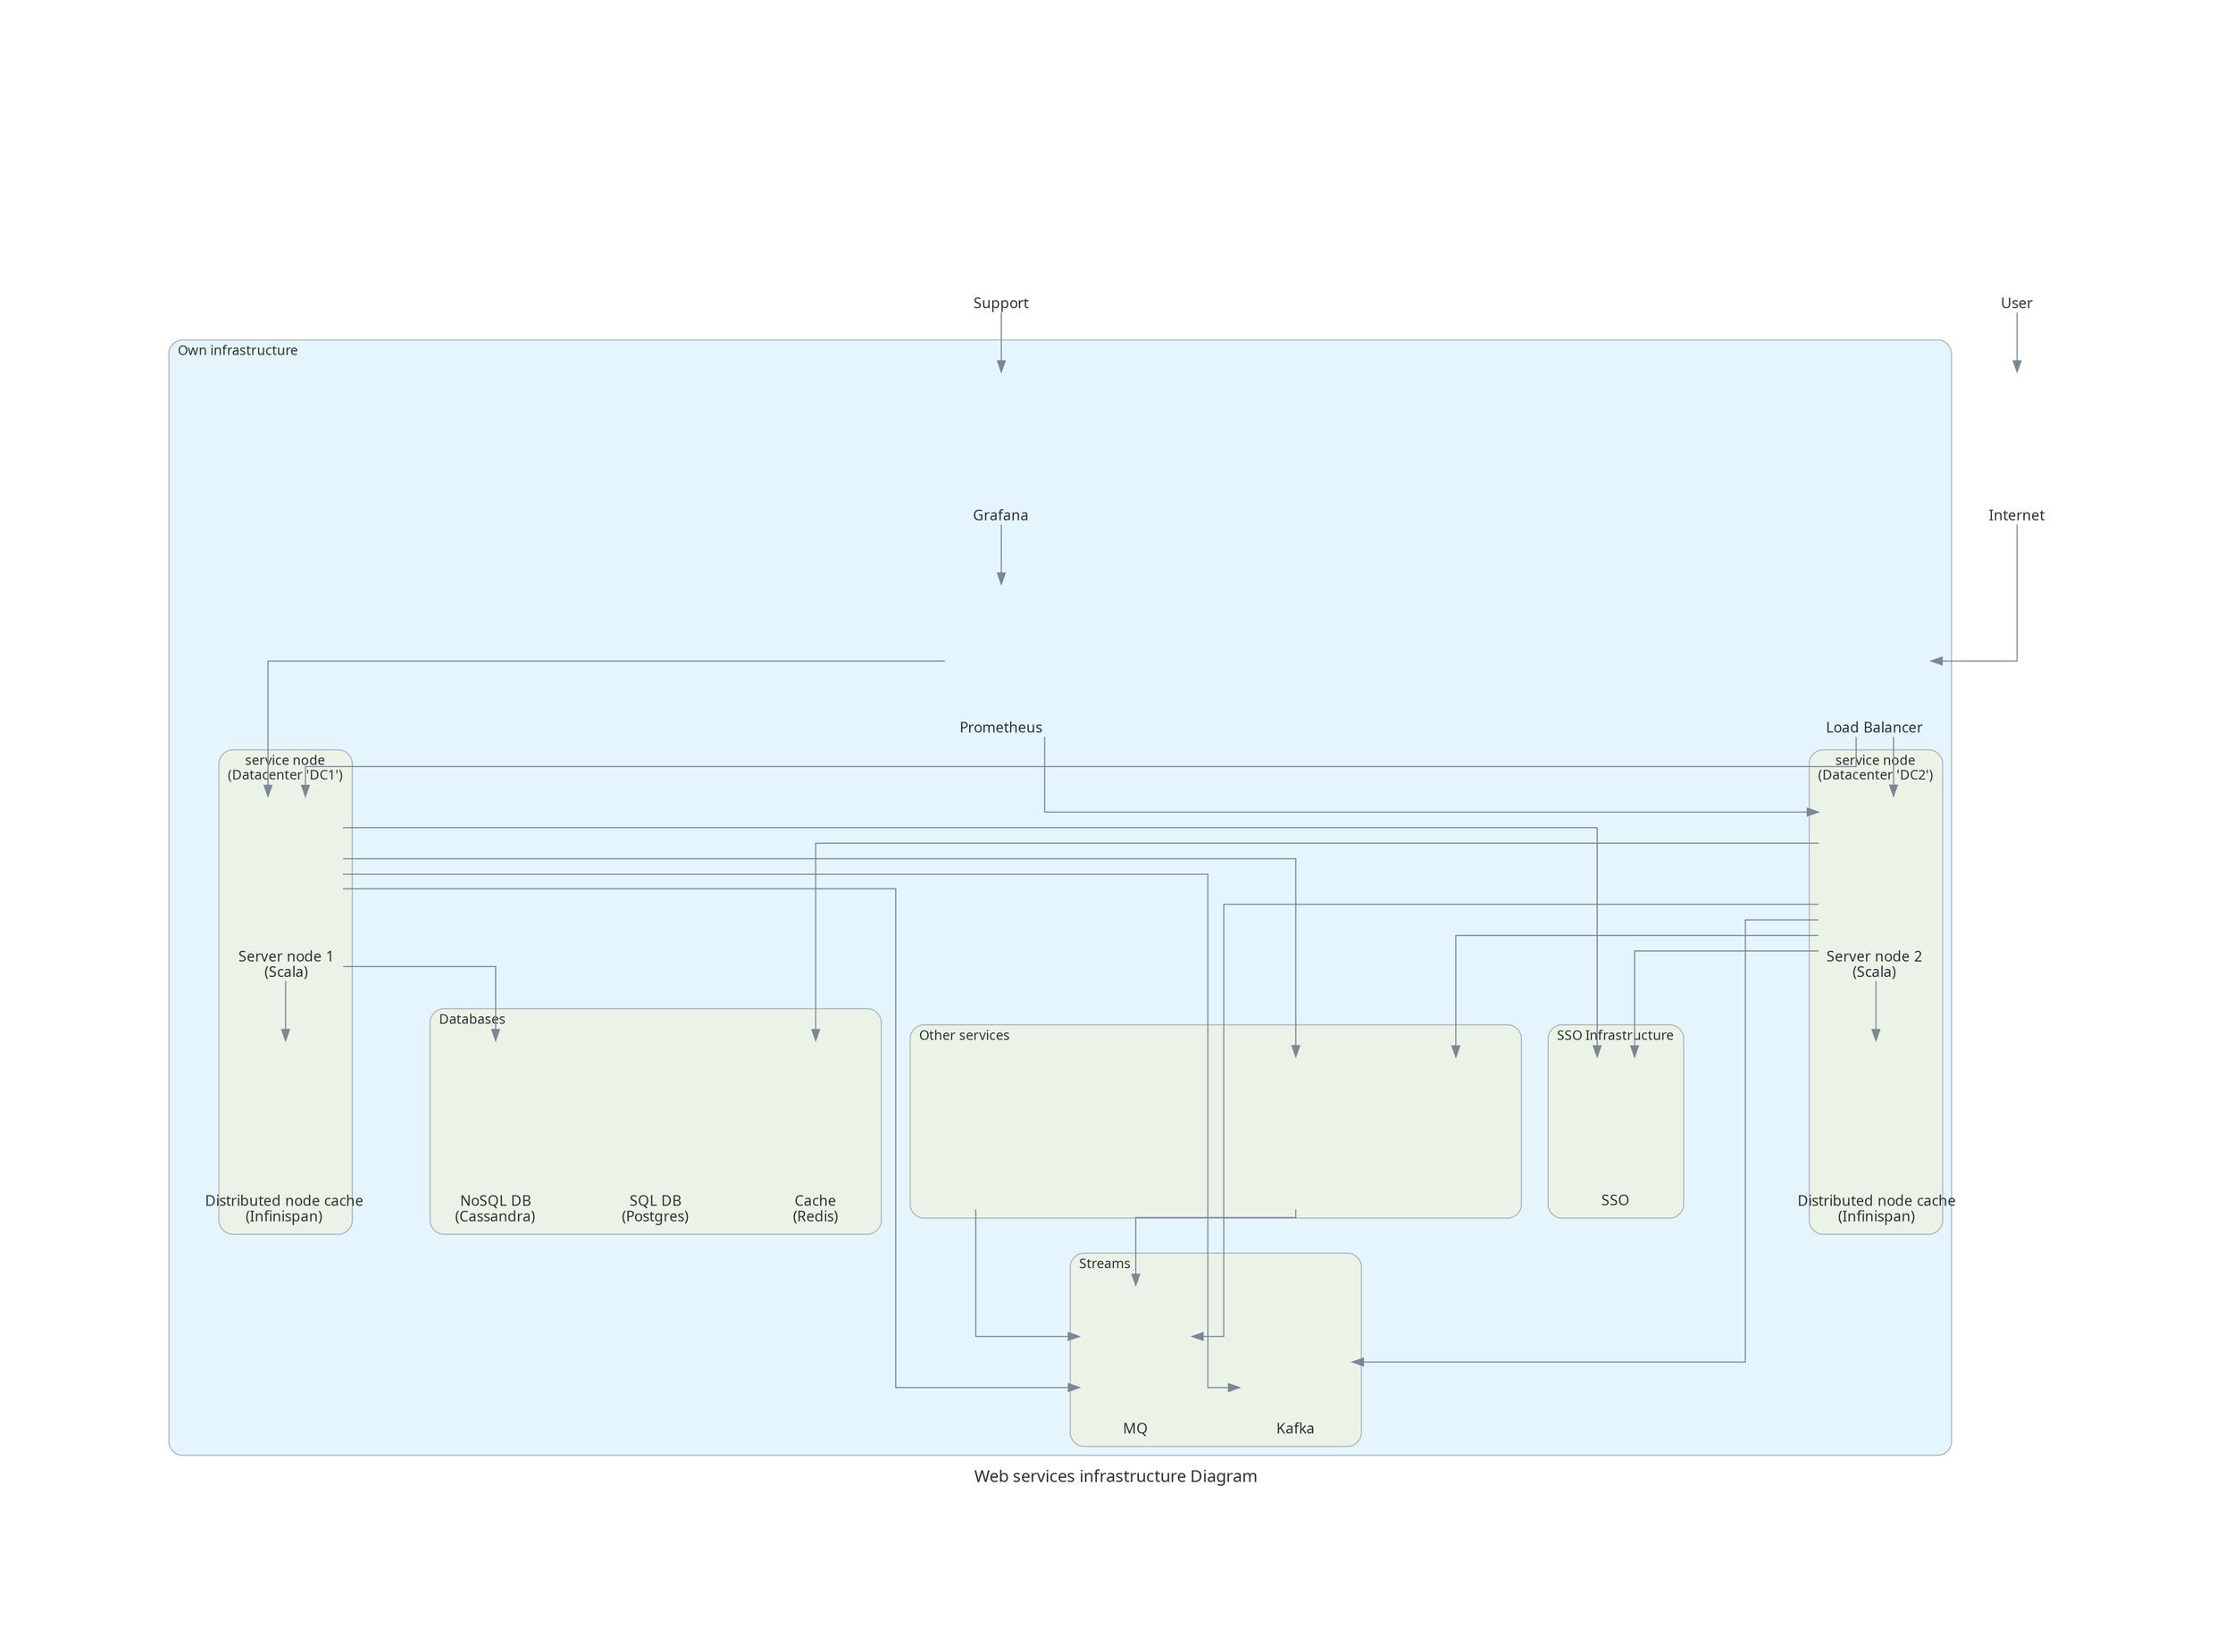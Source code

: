 digraph "Web services infrastructure Diagram" {
	graph [bb="0,0,1721.5,1199",
		fontcolor="#2D3436",
		fontname="Sans-Serif",
		fontsize=15,
		label="Web services infrastructure Diagram",
		lheight=0.24,
		lp="860.75,12.5",
		lwidth=3.81,
		nodesep=0.60,
		pad=2.0,
		rankdir=TB,
		ranksep=0.75,
		splines=ortho
	];
	node [fixedsize=true,
		fontcolor="#2D3436",
		fontname="Sans-Serif",
		fontsize=13,
		height=1.4,
		imagescale=true,
		label="\N",
		labelloc=b,
		shape=box,
		style=rounded,
		width=1.4
	];
	edge [color="#7B8894"];
	subgraph "cluster_Own infrastructure" {
		graph [bb="109.5,33,1713.5,1037",
			bgcolor="#E5F5FD",
			fontname="Sans-Serif",
			fontsize=12,
			label="Own infrastructure",
			labeljust=l,
			lheight=0.18,
			lp="174,1026.5",
			lwidth=1.57,
			pencolor="#AEB6BE",
			rankdir=LR,
			shape=box,
			style=rounded
		];
		subgraph "cluster_service node
(Datacenter 'DC1')" {
			graph [bb="154.5,232,282.5,668",
				bgcolor="#EBF3E7",
				fontname="Sans-Serif",
				fontsize=12,
				label="service node
(Datacenter 'DC1')",
				labeljust=l,
				lheight=0.36,
				lp="218.5,651",
				lwidth=1.56,
				pencolor="#AEB6BE",
				rankdir=LR,
				shape=box,
				style=rounded
			];
			"86b8afc70df046ac97ab29cd9d918e1f"	[height=2.3056,
				image="/usr/local/lib/python3.8/site-packages/resources/aws/compute/ec2.png",
				label="Server node 1
(Scala)",
				pos="223.5,543",
				shape=none,
				width=1.4028];
			d631629b8c374beb908bfe100d5632eb	[height=2.3056,
				image="/code/resources/other/infinispan.png",
				label="Distributed node cache
(Infinispan)",
				pos="213.5,323",
				shape=none,
				width=1.4028];
			"86b8afc70df046ac97ab29cd9d918e1f" -> d631629b8c374beb908bfe100d5632eb	[dir=forward,
				fontcolor="#2D3436",
				fontname="Sans-Serif",
				fontsize=13,
				pos="e,218.5,406.29 218.5,459.83 218.5,459.83 218.5,416.29 218.5,416.29"];
		}
		subgraph "cluster_service node
(Datacenter 'DC2')" {
			graph [bb="1577.5,232,1705.5,668",
				bgcolor="#EBF3E7",
				fontname="Sans-Serif",
				fontsize=12,
				label="service node
(Datacenter 'DC2')",
				labeljust=l,
				lheight=0.36,
				lp="1641.5,651",
				lwidth=1.56,
				pencolor="#AEB6BE",
				rankdir=LR,
				shape=box,
				style=rounded
			];
			"1005631dfc5a4c52b63ebb7d54a0cb27"	[height=2.3056,
				image="/usr/local/lib/python3.8/site-packages/resources/aws/compute/ec2.png",
				label="Server node 2
(Scala)",
				pos="1636.5,543",
				shape=none,
				width=1.4028];
			"25ec7c27042b45b7a56f52b2fc2837b9"	[height=2.3056,
				image="/code/resources/other/infinispan.png",
				label="Distributed node cache
(Infinispan)",
				pos="1646.5,323",
				shape=none,
				width=1.4028];
			"1005631dfc5a4c52b63ebb7d54a0cb27" -> "25ec7c27042b45b7a56f52b2fc2837b9"	[dir=forward,
				fontcolor="#2D3436",
				fontname="Sans-Serif",
				fontsize=13,
				pos="e,1641.5,406.29 1641.5,459.83 1641.5,459.83 1641.5,416.29 1641.5,416.29"];
		}
		subgraph cluster_Streams {
			graph [bb="920.5,41,1182.5,215",
				bgcolor="#EBF3E7",
				fontname="Sans-Serif",
				fontsize=12,
				label=Streams,
				labeljust=l,
				lheight=0.18,
				lp="953.5,204.5",
				lwidth=0.69,
				pencolor="#AEB6BE",
				rankdir=LR,
				shape=box,
				style=rounded
			];
			bd7ba9a98b4441f197d3dbbbcae24c0d	[height=1.9028,
				image="/usr/local/lib/python3.8/site-packages/resources/onprem/queue/kafka.png",
				label=Kafka,
				pos="1123.5,117.5",
				shape=none,
				width=1.4028];
			c1256a2806dc4abba80fea3e4c0de13a	[height=1.9028,
				image="/code/resources/other/ibmmq.png",
				label=MQ,
				pos="979.5,117.5",
				shape=none,
				width=1.4028];
		}
		subgraph cluster_Databases {
			graph [bb="344.5,232,750.5,435",
				bgcolor="#EBF3E7",
				fontname="Sans-Serif",
				fontsize=12,
				label=Databases,
				labeljust=l,
				lheight=0.18,
				lp="384.5,424.5",
				lwidth=0.89,
				pencolor="#AEB6BE",
				rankdir=LR,
				shape=box,
				style=rounded
			];
			"7fdf9e68a43f4fefa81b6b42b4b80e9e"	[height=2.3056,
				image="/usr/local/lib/python3.8/site-packages/resources/onprem/database/cassandra.png",
				label="NoSQL DB
(Cassandra)",
				pos="403.5,323",
				shape=none,
				width=1.4028];
			"88d485363c2042d2b417f1a0c7c6b58b"	[height=2.3056,
				image="/usr/local/lib/python3.8/site-packages/resources/onprem/database/postgresql.png",
				label="SQL DB
(Postgres)",
				pos="547.5,323",
				shape=none,
				width=1.4028];
			d0f4078b8fd34372b55ec59c7fac129f	[height=2.3056,
				image="/usr/local/lib/python3.8/site-packages/resources/onprem/inmemory/redis.png",
				label="Cache
(Redis)",
				pos="691.5,323",
				shape=none,
				width=1.4028];
		}
		subgraph "cluster_Other services" {
			graph [bb="776.5,246.5,1326.5,420.5",
				bgcolor="#EBF3E7",
				fontname="Sans-Serif",
				fontsize=12,
				label="Other services",
				labeljust=l,
				lheight=0.18,
				lp="828.5,410",
				lwidth=1.22,
				pencolor="#AEB6BE",
				rankdir=LR,
				shape=box,
				style=rounded
			];
			"933a3c669f554a428c4942a1b5ba2924"	[height=1.9028,
				image="/usr/local/lib/python3.8/site-packages/resources/aws/compute/ec2.png",
				label="",
				pos="1123.5,323",
				shape=none,
				width=1.4028];
			d24934d531804d469a7fccadba3c6145	[height=1.9028,
				image="/usr/local/lib/python3.8/site-packages/resources/aws/compute/ec2.png",
				label="",
				pos="1267.5,323",
				shape=none,
				width=1.4028];
			"8e080186bf374185a82f6e8a5b201b5b"	[height=1.9028,
				image="/usr/local/lib/python3.8/site-packages/resources/aws/compute/ec2.png",
				label="",
				pos="979.5,323",
				shape=none,
				width=1.4028];
			"9d8f105979604d4f8675418ee4312e6b"	[height=1.9028,
				image="/usr/local/lib/python3.8/site-packages/resources/aws/compute/ec2.png",
				label="",
				pos="835.5,323",
				shape=none,
				width=1.4028];
		}
		subgraph "cluster_SSO Infrastructure" {
			graph [bb="1347.5,246.5,1475.5,420.5",
				bgcolor="#EBF3E7",
				fontname="Sans-Serif",
				fontsize=12,
				label="SSO Infrastructure",
				labeljust=l,
				lheight=0.18,
				lp="1411.5,410",
				lwidth=1.56,
				pencolor="#AEB6BE",
				rankdir=LR,
				shape=box,
				style=rounded
			];
			"3f430cc39a8d46879a0a43bc3a28988e"	[height=1.9028,
				image="/usr/local/lib/python3.8/site-packages/resources/aws/compute/ec2.png",
				label=SSO,
				pos="1411.5,323",
				shape=none,
				width=1.4028];
		}
		"86b8afc70df046ac97ab29cd9d918e1f" -> bd7ba9a98b4441f197d3dbbbcae24c0d	[dir=forward,
			fontcolor="#2D3436",
			fontname="Sans-Serif",
			fontsize=13,
			pos="e,1106.7,186.14 269,459.73 269,361.97 269,213 269,213 269,213 1106.7,213 1106.7,213 1106.7,213 1106.7,196.14 1106.7,196.14"];
		"86b8afc70df046ac97ab29cd9d918e1f" -> c1256a2806dc4abba80fea3e4c0de13a	[dir=forward,
			fontcolor="#2D3436",
			fontname="Sans-Serif",
			fontsize=13,
			pos="e,928.79,94 266.5,459.86 266.5,330.07 266.5,94 266.5,94 266.5,94 918.79,94 918.79,94"];
		"86b8afc70df046ac97ab29cd9d918e1f" -> "7fdf9e68a43f4fefa81b6b42b4b80e9e"	[dir=forward,
			fontcolor="#2D3436",
			fontname="Sans-Serif",
			fontsize=13,
			pos="e,352.84,323 271.5,459.83 271.5,397.53 271.5,323 271.5,323 271.5,323 342.84,323 342.84,323"];
		"86b8afc70df046ac97ab29cd9d918e1f" -> "933a3c669f554a428c4942a1b5ba2924"	[dir=forward,
			fontcolor="#2D3436",
			fontname="Sans-Serif",
			fontsize=13,
			pos="e,1123.5,391.5 274.14,515 464.1,515 1123.5,515 1123.5,515 1123.5,515 1123.5,401.5 1123.5,401.5"];
		"86b8afc70df046ac97ab29cd9d918e1f" -> "3f430cc39a8d46879a0a43bc3a28988e"	[dir=forward,
			fontcolor="#2D3436",
			fontname="Sans-Serif",
			fontsize=13,
			pos="e,1411.5,391.7 274.17,543 500.92,543 1411.5,543 1411.5,543 1411.5,543 1411.5,401.7 1411.5,401.7"];
		"1005631dfc5a4c52b63ebb7d54a0cb27" -> bd7ba9a98b4441f197d3dbbbcae24c0d	[dir=forward,
			fontcolor="#2D3436",
			fontname="Sans-Serif",
			fontsize=13,
			pos="e,1174.3,117 1594,459.85 1594,335.88 1594,117 1594,117 1594,117 1184.3,117 1184.3,117"];
		"1005631dfc5a4c52b63ebb7d54a0cb27" -> c1256a2806dc4abba80fea3e4c0de13a	[dir=forward,
			fontcolor="#2D3436",
			fontname="Sans-Serif",
			fontsize=13,
			pos="e,996.33,186.3 1592,459.71 1592,371.24 1592,244 1592,244 1592,244 996.33,244 996.33,244 996.33,244 996.33,196.3 996.33,196.3"];
		"1005631dfc5a4c52b63ebb7d54a0cb27" -> d0f4078b8fd34372b55ec59c7fac129f	[dir=forward,
			fontcolor="#2D3436",
			fontname="Sans-Serif",
			fontsize=13,
			pos="e,742.27,398 1588,459.91 1588,427.52 1588,398 1588,398 1588,398 752.27,398 752.27,398"];
		"1005631dfc5a4c52b63ebb7d54a0cb27" -> d24934d531804d469a7fccadba3c6145	[dir=forward,
			fontcolor="#2D3436",
			fontname="Sans-Serif",
			fontsize=13,
			pos="e,1267.5,391.6 1586,487 1484.9,487 1267.5,487 1267.5,487 1267.5,487 1267.5,401.6 1267.5,401.6"];
		"1005631dfc5a4c52b63ebb7d54a0cb27" -> "3f430cc39a8d46879a0a43bc3a28988e"	[dir=forward,
			fontcolor="#2D3436",
			fontname="Sans-Serif",
			fontsize=13,
			pos="e,1462.2,323 1590,459.83 1590,397.53 1590,323 1590,323 1590,323 1472.2,323 1472.2,323"];
		ce85c992c1dc4484bb9247b741dca2ce	[height=1.9028,
			image="/usr/local/lib/python3.8/site-packages/resources/onprem/monitoring/prometheus.png",
			label=Prometheus,
			pos="1001.5,748.5",
			shape=none,
			width=1.4028];
		ce85c992c1dc4484bb9247b741dca2ce -> "86b8afc70df046ac97ab29cd9d918e1f"	[dir=forward,
			fontcolor="#2D3436",
			fontname="Sans-Serif",
			fontsize=13,
			pos="e,274.12,598 990.5,679.86 990.5,640.16 990.5,598 990.5,598 990.5,598 284.12,598 284.12,598"];
		ce85c992c1dc4484bb9247b741dca2ce -> "1005631dfc5a4c52b63ebb7d54a0cb27"	[dir=forward,
			fontcolor="#2D3436",
			fontname="Sans-Serif",
			fontsize=13,
			pos="e,1586,570 1041,680 1041,629.66 1041,570 1041,570 1041,570 1576,570 1576,570"];
		"226fdad1e37d48ffab07396d6965bf38"	[height=1.9028,
			image="/usr/local/lib/python3.8/site-packages/resources/onprem/monitoring/grafana.png",
			label=Grafana,
			pos="1001.5,939.5",
			shape=none,
			width=1.4028];
		"226fdad1e37d48ffab07396d6965bf38" -> ce85c992c1dc4484bb9247b741dca2ce	[dir=forward,
			fontcolor="#2D3436",
			fontname="Sans-Serif",
			fontsize=13,
			pos="e,1001.5,817.22 1001.5,870.81 1001.5,870.81 1001.5,827.22 1001.5,827.22"];
		"39939aa9cd564dbb85dc5b48df016f89"	[height=1.9028,
			image="/usr/local/lib/python3.8/site-packages/resources/aws/network/elastic-load-balancing.png",
			label="Load Balancer",
			pos="223.5,748.5",
			shape=none,
			width=1.4028];
		"39939aa9cd564dbb85dc5b48df016f89" -> "86b8afc70df046ac97ab29cd9d918e1f"	[dir=forward,
			fontcolor="#2D3436",
			fontname="Sans-Serif",
			fontsize=13,
			pos="e,206.67,626.28 206.67,679.79 206.67,679.79 206.67,636.28 206.67,636.28"];
		"39939aa9cd564dbb85dc5b48df016f89" -> "1005631dfc5a4c52b63ebb7d54a0cb27"	[dir=forward,
			fontcolor="#2D3436",
			fontname="Sans-Serif",
			fontsize=13,
			pos="e,1636.5,626.09 240.33,679.86 240.33,664.67 240.33,653 240.33,653 240.33,653 1636.5,653 1636.5,653 1636.5,653 1636.5,636.09 1636.5,\
636.09"];
		"933a3c669f554a428c4942a1b5ba2924" -> c1256a2806dc4abba80fea3e4c0de13a	[dir=forward,
			fontcolor="#2D3436",
			fontname="Sans-Serif",
			fontsize=13,
			pos="e,962.67,186.33 1140.3,254.32 1140.3,250.99 1140.3,249 1140.3,249 1140.3,249 962.67,249 962.67,249 962.67,249 962.67,196.33 962.67,\
196.33"];
		"9d8f105979604d4f8675418ee4312e6b" -> c1256a2806dc4abba80fea3e4c0de13a	[dir=forward,
			fontcolor="#2D3436",
			fontname="Sans-Serif",
			fontsize=13,
			pos="e,928.73,140 835.5,254.34 835.5,202.41 835.5,140 835.5,140 835.5,140 918.73,140 918.73,140"];
	}
	a8e97362d6c243308275d14e3281c524	[height=1.9028,
		image="/usr/local/lib/python3.8/site-packages/resources/onprem/client/user.png",
		label=User,
		pos="50.5,1130.5",
		shape=none,
		width=1.4028];
	"22de1e7e12554c068574d2afe5a8c7bc"	[height=1.9028,
		image="/usr/local/lib/python3.8/site-packages/resources/onprem/network/internet.png",
		label=Internet,
		pos="50.5,939.5",
		shape=none,
		width=1.4028];
	a8e97362d6c243308275d14e3281c524 -> "22de1e7e12554c068574d2afe5a8c7bc"	[dir=forward,
		fontcolor="#2D3436",
		fontname="Sans-Serif",
		fontsize=13,
		pos="e,50.5,1008.2 50.5,1061.8 50.5,1061.8 50.5,1018.2 50.5,1018.2"];
	"78c6a5409459423d846d770f039d74c2"	[height=1.9028,
		image="/usr/local/lib/python3.8/site-packages/resources/onprem/client/user.png",
		label=Support,
		pos="1001.5,1130.5",
		shape=none,
		width=1.4028];
	"78c6a5409459423d846d770f039d74c2" -> "226fdad1e37d48ffab07396d6965bf38"	[dir=forward,
		fontcolor="#2D3436",
		fontname="Sans-Serif",
		fontsize=13,
		pos="e,1001.5,1008.2 1001.5,1061.8 1001.5,1061.8 1001.5,1018.2 1001.5,1018.2"];
	"22de1e7e12554c068574d2afe5a8c7bc" -> "39939aa9cd564dbb85dc5b48df016f89"	[dir=forward,
		fontcolor="#2D3436",
		fontname="Sans-Serif",
		fontsize=13,
		pos="e,223.5,817.01 101,939 152.07,939 223.5,939 223.5,939 223.5,939 223.5,827.01 223.5,827.01"];
}
